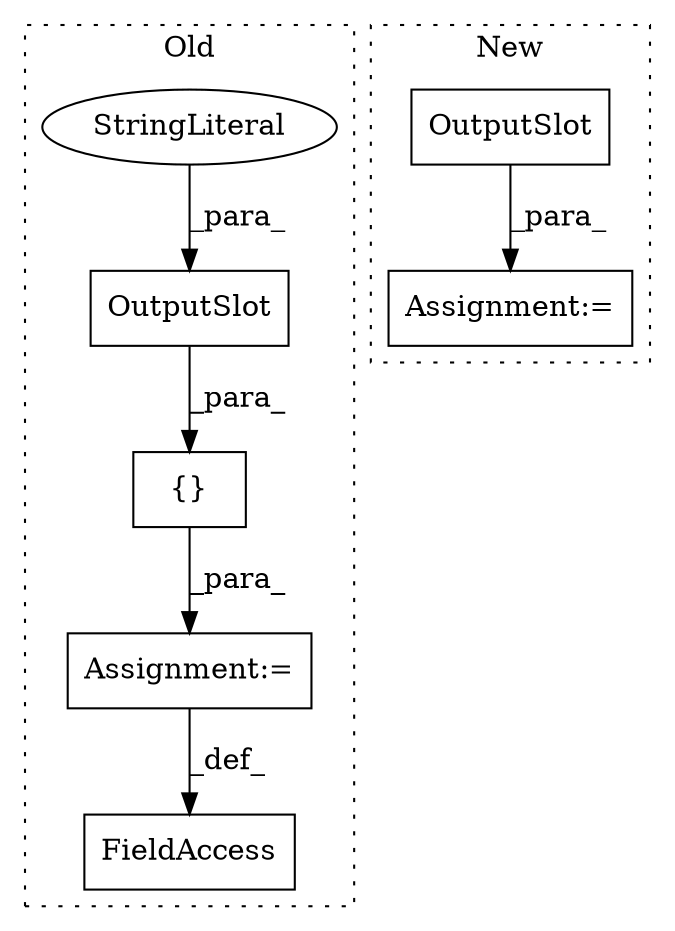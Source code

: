 digraph G {
subgraph cluster0 {
1 [label="OutputSlot" a="32" s="656,683" l="11,1" shape="box"];
3 [label="{}" a="4" s="634,684" l="1,1" shape="box"];
4 [label="FieldAccess" a="22" s="591" l="11" shape="box"];
5 [label="StringLiteral" a="45" s="667" l="14" shape="ellipse"];
7 [label="Assignment:=" a="7" s="602" l="1" shape="box"];
label = "Old";
style="dotted";
}
subgraph cluster1 {
2 [label="OutputSlot" a="32" s="561" l="12" shape="box"];
6 [label="Assignment:=" a="7" s="560" l="1" shape="box"];
label = "New";
style="dotted";
}
1 -> 3 [label="_para_"];
2 -> 6 [label="_para_"];
3 -> 7 [label="_para_"];
5 -> 1 [label="_para_"];
7 -> 4 [label="_def_"];
}
